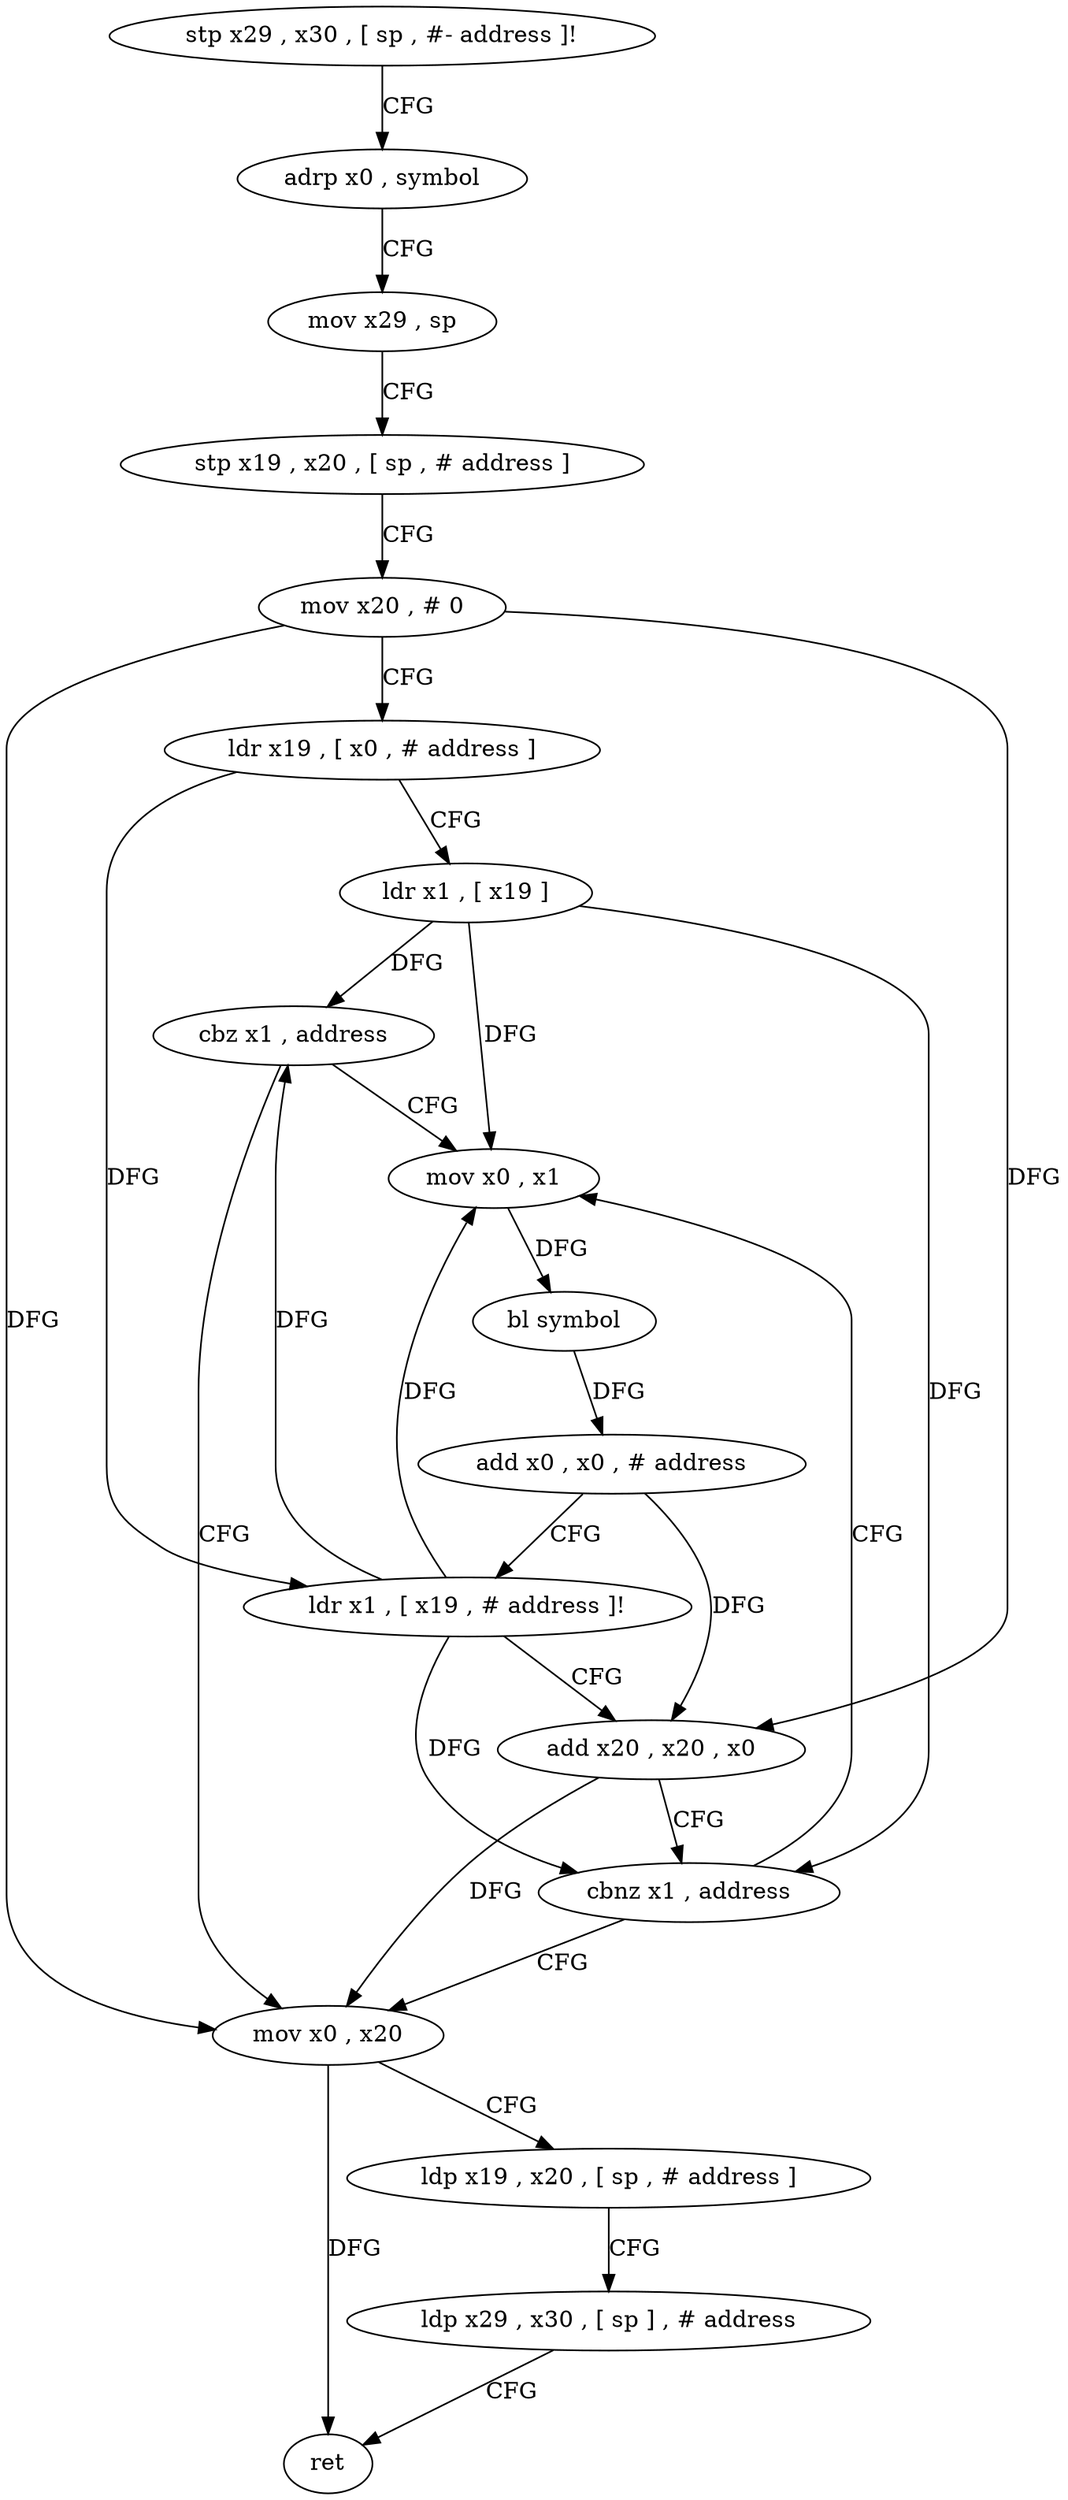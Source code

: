 digraph "func" {
"4262488" [label = "stp x29 , x30 , [ sp , #- address ]!" ]
"4262492" [label = "adrp x0 , symbol" ]
"4262496" [label = "mov x29 , sp" ]
"4262500" [label = "stp x19 , x20 , [ sp , # address ]" ]
"4262504" [label = "mov x20 , # 0" ]
"4262508" [label = "ldr x19 , [ x0 , # address ]" ]
"4262512" [label = "ldr x1 , [ x19 ]" ]
"4262516" [label = "cbz x1 , address" ]
"4262544" [label = "mov x0 , x20" ]
"4262520" [label = "mov x0 , x1" ]
"4262548" [label = "ldp x19 , x20 , [ sp , # address ]" ]
"4262552" [label = "ldp x29 , x30 , [ sp ] , # address" ]
"4262556" [label = "ret" ]
"4262524" [label = "bl symbol" ]
"4262528" [label = "add x0 , x0 , # address" ]
"4262532" [label = "ldr x1 , [ x19 , # address ]!" ]
"4262536" [label = "add x20 , x20 , x0" ]
"4262540" [label = "cbnz x1 , address" ]
"4262488" -> "4262492" [ label = "CFG" ]
"4262492" -> "4262496" [ label = "CFG" ]
"4262496" -> "4262500" [ label = "CFG" ]
"4262500" -> "4262504" [ label = "CFG" ]
"4262504" -> "4262508" [ label = "CFG" ]
"4262504" -> "4262544" [ label = "DFG" ]
"4262504" -> "4262536" [ label = "DFG" ]
"4262508" -> "4262512" [ label = "CFG" ]
"4262508" -> "4262532" [ label = "DFG" ]
"4262512" -> "4262516" [ label = "DFG" ]
"4262512" -> "4262520" [ label = "DFG" ]
"4262512" -> "4262540" [ label = "DFG" ]
"4262516" -> "4262544" [ label = "CFG" ]
"4262516" -> "4262520" [ label = "CFG" ]
"4262544" -> "4262548" [ label = "CFG" ]
"4262544" -> "4262556" [ label = "DFG" ]
"4262520" -> "4262524" [ label = "DFG" ]
"4262548" -> "4262552" [ label = "CFG" ]
"4262552" -> "4262556" [ label = "CFG" ]
"4262524" -> "4262528" [ label = "DFG" ]
"4262528" -> "4262532" [ label = "CFG" ]
"4262528" -> "4262536" [ label = "DFG" ]
"4262532" -> "4262536" [ label = "CFG" ]
"4262532" -> "4262516" [ label = "DFG" ]
"4262532" -> "4262520" [ label = "DFG" ]
"4262532" -> "4262540" [ label = "DFG" ]
"4262536" -> "4262540" [ label = "CFG" ]
"4262536" -> "4262544" [ label = "DFG" ]
"4262540" -> "4262520" [ label = "CFG" ]
"4262540" -> "4262544" [ label = "CFG" ]
}
